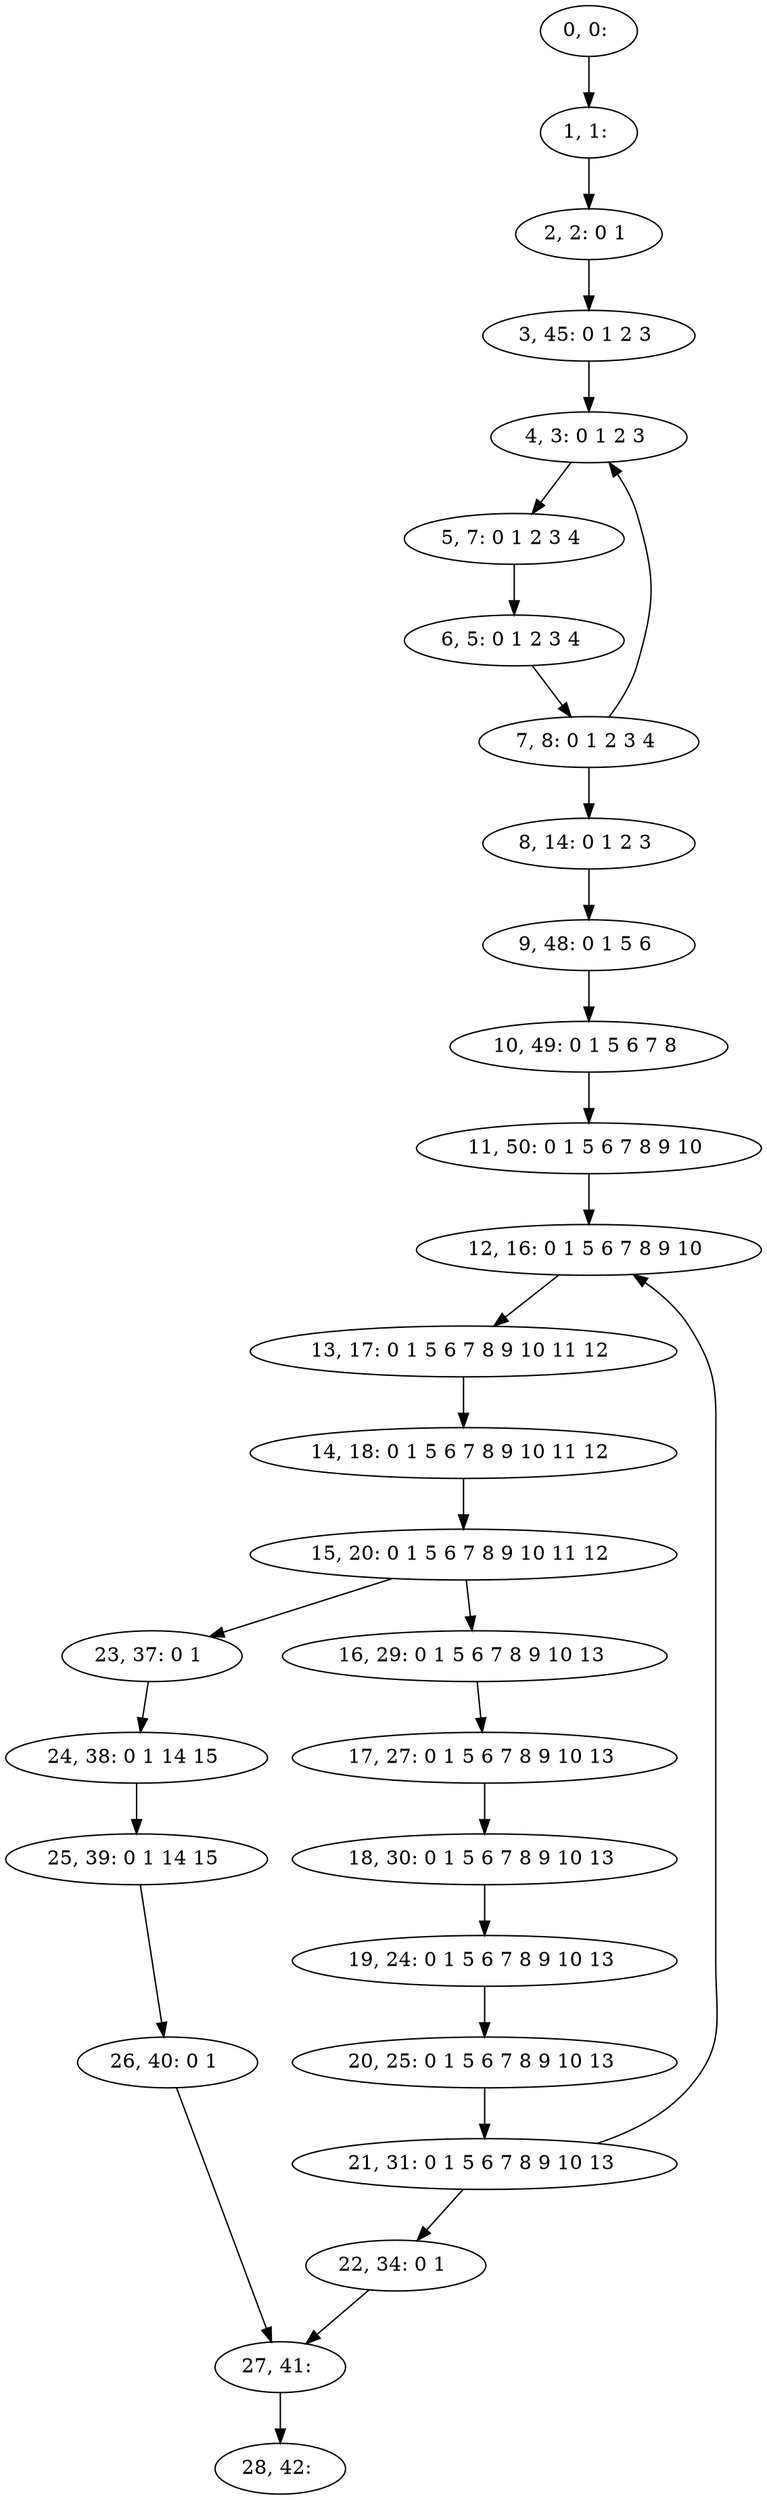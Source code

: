 digraph G {
0[label="0, 0: "];
1[label="1, 1: "];
2[label="2, 2: 0 1 "];
3[label="3, 45: 0 1 2 3 "];
4[label="4, 3: 0 1 2 3 "];
5[label="5, 7: 0 1 2 3 4 "];
6[label="6, 5: 0 1 2 3 4 "];
7[label="7, 8: 0 1 2 3 4 "];
8[label="8, 14: 0 1 2 3 "];
9[label="9, 48: 0 1 5 6 "];
10[label="10, 49: 0 1 5 6 7 8 "];
11[label="11, 50: 0 1 5 6 7 8 9 10 "];
12[label="12, 16: 0 1 5 6 7 8 9 10 "];
13[label="13, 17: 0 1 5 6 7 8 9 10 11 12 "];
14[label="14, 18: 0 1 5 6 7 8 9 10 11 12 "];
15[label="15, 20: 0 1 5 6 7 8 9 10 11 12 "];
16[label="16, 29: 0 1 5 6 7 8 9 10 13 "];
17[label="17, 27: 0 1 5 6 7 8 9 10 13 "];
18[label="18, 30: 0 1 5 6 7 8 9 10 13 "];
19[label="19, 24: 0 1 5 6 7 8 9 10 13 "];
20[label="20, 25: 0 1 5 6 7 8 9 10 13 "];
21[label="21, 31: 0 1 5 6 7 8 9 10 13 "];
22[label="22, 34: 0 1 "];
23[label="23, 37: 0 1 "];
24[label="24, 38: 0 1 14 15 "];
25[label="25, 39: 0 1 14 15 "];
26[label="26, 40: 0 1 "];
27[label="27, 41: "];
28[label="28, 42: "];
0->1 ;
1->2 ;
2->3 ;
3->4 ;
4->5 ;
5->6 ;
6->7 ;
7->8 ;
7->4 ;
8->9 ;
9->10 ;
10->11 ;
11->12 ;
12->13 ;
13->14 ;
14->15 ;
15->16 ;
15->23 ;
16->17 ;
17->18 ;
18->19 ;
19->20 ;
20->21 ;
21->22 ;
21->12 ;
22->27 ;
23->24 ;
24->25 ;
25->26 ;
26->27 ;
27->28 ;
}
